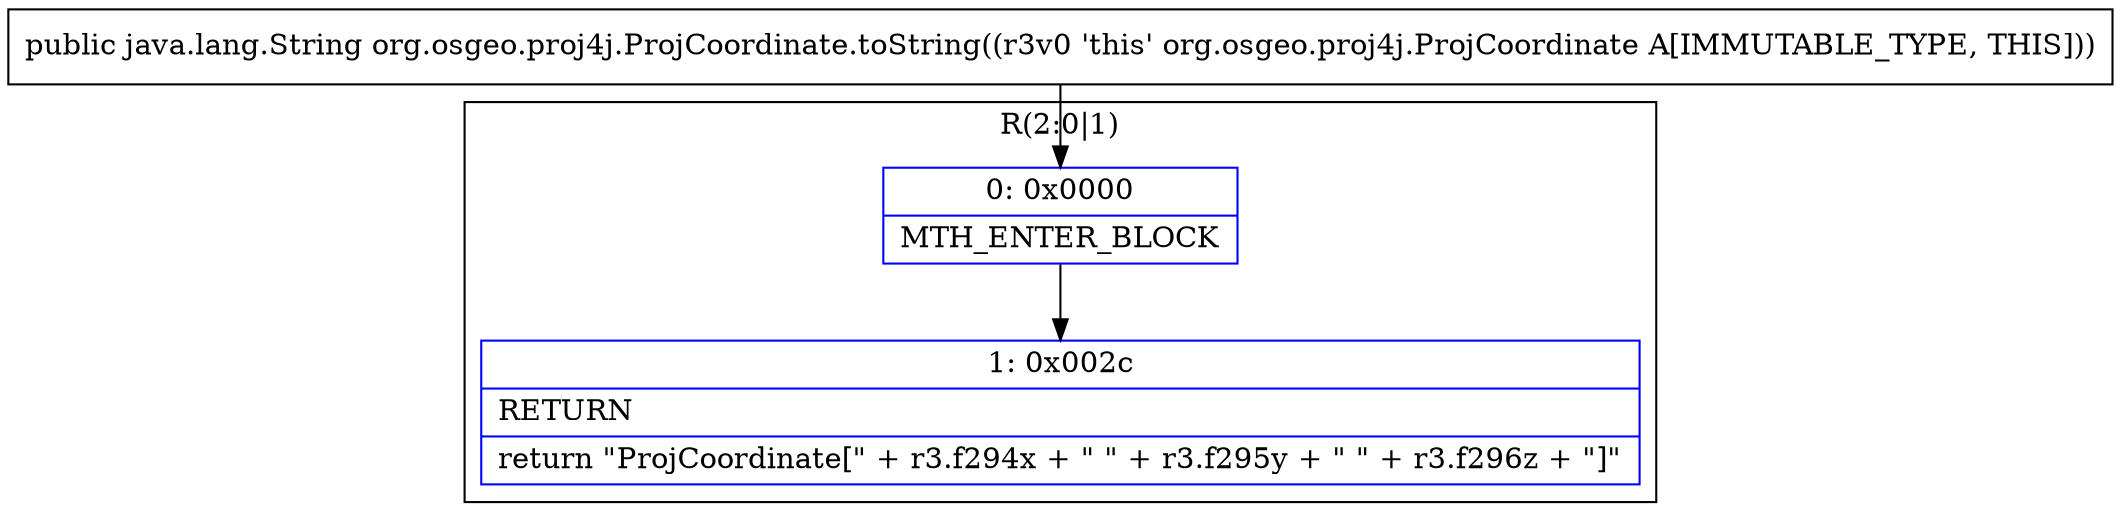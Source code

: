 digraph "CFG fororg.osgeo.proj4j.ProjCoordinate.toString()Ljava\/lang\/String;" {
subgraph cluster_Region_1583412123 {
label = "R(2:0|1)";
node [shape=record,color=blue];
Node_0 [shape=record,label="{0\:\ 0x0000|MTH_ENTER_BLOCK\l}"];
Node_1 [shape=record,label="{1\:\ 0x002c|RETURN\l|return \"ProjCoordinate[\" + r3.f294x + \" \" + r3.f295y + \" \" + r3.f296z + \"]\"\l}"];
}
MethodNode[shape=record,label="{public java.lang.String org.osgeo.proj4j.ProjCoordinate.toString((r3v0 'this' org.osgeo.proj4j.ProjCoordinate A[IMMUTABLE_TYPE, THIS])) }"];
MethodNode -> Node_0;
Node_0 -> Node_1;
}

